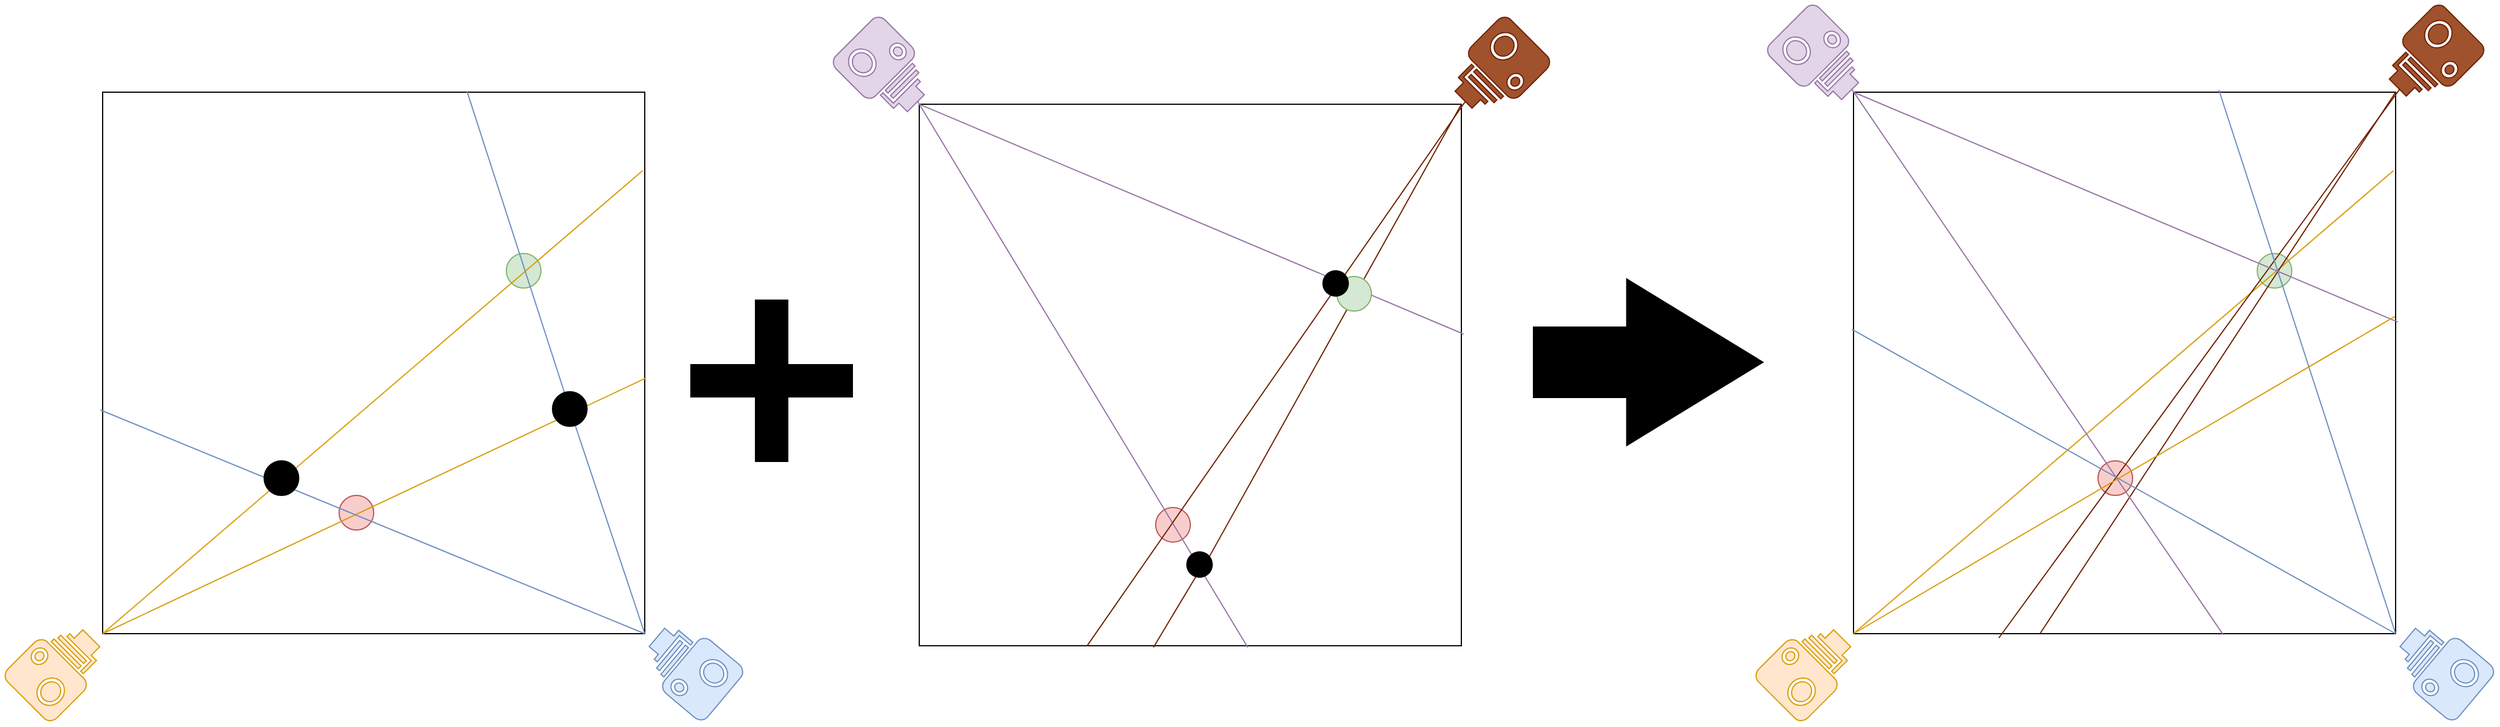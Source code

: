 <mxfile version="24.4.8" type="device">
  <diagram name="Page-1" id="77GPgRgetOl4Js1MNtKj">
    <mxGraphModel dx="1609" dy="986" grid="1" gridSize="10" guides="1" tooltips="1" connect="1" arrows="1" fold="1" page="1" pageScale="1" pageWidth="850" pageHeight="1100" math="0" shadow="0">
      <root>
        <mxCell id="0" />
        <mxCell id="1" parent="0" />
        <mxCell id="4boMMgqTKk8xhEeZZ0VI-1" value="" style="whiteSpace=wrap;html=1;aspect=fixed;" vertex="1" parent="1">
          <mxGeometry x="190" y="140" width="470" height="470" as="geometry" />
        </mxCell>
        <mxCell id="4boMMgqTKk8xhEeZZ0VI-2" value="" style="shape=mxgraph.signs.tech.camera_1;html=1;pointerEvents=1;fillColor=#ffe6cc;strokeColor=#d79b00;verticalLabelPosition=bottom;verticalAlign=top;align=center;rotation=-45;" vertex="1" parent="1">
          <mxGeometry x="112" y="610" width="78" height="60" as="geometry" />
        </mxCell>
        <mxCell id="4boMMgqTKk8xhEeZZ0VI-3" value="" style="shape=mxgraph.signs.tech.camera_1;html=1;pointerEvents=1;fillColor=#dae8fc;strokeColor=#6c8ebf;verticalLabelPosition=bottom;verticalAlign=top;align=center;rotation=-140;" vertex="1" parent="1">
          <mxGeometry x="660" y="610" width="78" height="60" as="geometry" />
        </mxCell>
        <mxCell id="4boMMgqTKk8xhEeZZ0VI-4" value="" style="ellipse;whiteSpace=wrap;html=1;aspect=fixed;fillColor=#f8cecc;strokeColor=#b85450;" vertex="1" parent="1">
          <mxGeometry x="395" y="490" width="30" height="30" as="geometry" />
        </mxCell>
        <mxCell id="4boMMgqTKk8xhEeZZ0VI-5" value="" style="ellipse;whiteSpace=wrap;html=1;aspect=fixed;fillColor=#d5e8d4;strokeColor=#82b366;" vertex="1" parent="1">
          <mxGeometry x="540" y="280" width="30" height="30" as="geometry" />
        </mxCell>
        <mxCell id="4boMMgqTKk8xhEeZZ0VI-7" value="" style="endArrow=none;html=1;rounded=0;exitX=0;exitY=1;exitDx=0;exitDy=0;fillColor=#ffe6cc;strokeColor=#d79b00;entryX=1.002;entryY=0.528;entryDx=0;entryDy=0;entryPerimeter=0;" edge="1" parent="1" source="4boMMgqTKk8xhEeZZ0VI-1" target="4boMMgqTKk8xhEeZZ0VI-1">
          <mxGeometry width="50" height="50" relative="1" as="geometry">
            <mxPoint x="180" y="590" as="sourcePoint" />
            <mxPoint x="890" y="280" as="targetPoint" />
          </mxGeometry>
        </mxCell>
        <mxCell id="4boMMgqTKk8xhEeZZ0VI-8" value="" style="endArrow=none;html=1;rounded=0;exitX=0;exitY=1;exitDx=0;exitDy=0;fillColor=#ffe6cc;strokeColor=#d79b00;entryX=0.996;entryY=0.145;entryDx=0;entryDy=0;entryPerimeter=0;" edge="1" parent="1" source="4boMMgqTKk8xhEeZZ0VI-1" target="4boMMgqTKk8xhEeZZ0VI-1">
          <mxGeometry width="50" height="50" relative="1" as="geometry">
            <mxPoint x="-130" y="490" as="sourcePoint" />
            <mxPoint x="820" y="70" as="targetPoint" />
          </mxGeometry>
        </mxCell>
        <mxCell id="4boMMgqTKk8xhEeZZ0VI-9" value="" style="endArrow=none;html=1;rounded=0;exitX=1;exitY=1;exitDx=0;exitDy=0;fillColor=#dae8fc;strokeColor=#6c8ebf;entryX=-0.004;entryY=0.587;entryDx=0;entryDy=0;entryPerimeter=0;" edge="1" parent="1" source="4boMMgqTKk8xhEeZZ0VI-1" target="4boMMgqTKk8xhEeZZ0VI-1">
          <mxGeometry width="50" height="50" relative="1" as="geometry">
            <mxPoint x="510" y="700" as="sourcePoint" />
            <mxPoint x="80" y="370" as="targetPoint" />
          </mxGeometry>
        </mxCell>
        <mxCell id="4boMMgqTKk8xhEeZZ0VI-10" value="" style="endArrow=none;html=1;rounded=0;fillColor=#dae8fc;strokeColor=#6c8ebf;entryX=0.672;entryY=-0.002;entryDx=0;entryDy=0;entryPerimeter=0;" edge="1" parent="1" source="4boMMgqTKk8xhEeZZ0VI-14" target="4boMMgqTKk8xhEeZZ0VI-1">
          <mxGeometry width="50" height="50" relative="1" as="geometry">
            <mxPoint x="610" y="450" as="sourcePoint" />
            <mxPoint x="510" y="140" as="targetPoint" />
          </mxGeometry>
        </mxCell>
        <mxCell id="4boMMgqTKk8xhEeZZ0VI-13" value="" style="ellipse;whiteSpace=wrap;html=1;aspect=fixed;fillColor=#000000;" vertex="1" parent="1">
          <mxGeometry x="330" y="460" width="30" height="30" as="geometry" />
        </mxCell>
        <mxCell id="4boMMgqTKk8xhEeZZ0VI-15" value="" style="endArrow=none;html=1;rounded=0;exitX=1;exitY=1;exitDx=0;exitDy=0;fillColor=#dae8fc;strokeColor=#6c8ebf;" edge="1" parent="1" source="4boMMgqTKk8xhEeZZ0VI-1" target="4boMMgqTKk8xhEeZZ0VI-14">
          <mxGeometry width="50" height="50" relative="1" as="geometry">
            <mxPoint x="660" y="610" as="sourcePoint" />
            <mxPoint x="460" y="-10" as="targetPoint" />
          </mxGeometry>
        </mxCell>
        <mxCell id="4boMMgqTKk8xhEeZZ0VI-14" value="" style="ellipse;whiteSpace=wrap;html=1;aspect=fixed;fillColor=#000000;" vertex="1" parent="1">
          <mxGeometry x="580" y="400" width="30" height="30" as="geometry" />
        </mxCell>
        <mxCell id="4boMMgqTKk8xhEeZZ0VI-16" value="" style="whiteSpace=wrap;html=1;aspect=fixed;" vertex="1" parent="1">
          <mxGeometry x="1708" y="140" width="470" height="470" as="geometry" />
        </mxCell>
        <mxCell id="4boMMgqTKk8xhEeZZ0VI-17" value="" style="shape=mxgraph.signs.tech.camera_1;html=1;pointerEvents=1;fillColor=#ffe6cc;strokeColor=#d79b00;verticalLabelPosition=bottom;verticalAlign=top;align=center;rotation=-45;" vertex="1" parent="1">
          <mxGeometry x="1630" y="610" width="78" height="60" as="geometry" />
        </mxCell>
        <mxCell id="4boMMgqTKk8xhEeZZ0VI-18" value="" style="shape=mxgraph.signs.tech.camera_1;html=1;pointerEvents=1;fillColor=#dae8fc;strokeColor=#6c8ebf;verticalLabelPosition=bottom;verticalAlign=top;align=center;rotation=-140;" vertex="1" parent="1">
          <mxGeometry x="2178" y="610" width="78" height="60" as="geometry" />
        </mxCell>
        <mxCell id="4boMMgqTKk8xhEeZZ0VI-19" value="" style="ellipse;whiteSpace=wrap;html=1;aspect=fixed;fillColor=#f8cecc;strokeColor=#b85450;" vertex="1" parent="1">
          <mxGeometry x="1920" y="460" width="30" height="30" as="geometry" />
        </mxCell>
        <mxCell id="4boMMgqTKk8xhEeZZ0VI-20" value="" style="ellipse;whiteSpace=wrap;html=1;aspect=fixed;fillColor=#d5e8d4;strokeColor=#82b366;" vertex="1" parent="1">
          <mxGeometry x="2058" y="280" width="30" height="30" as="geometry" />
        </mxCell>
        <mxCell id="4boMMgqTKk8xhEeZZ0VI-22" value="" style="endArrow=none;html=1;rounded=0;exitX=0;exitY=1;exitDx=0;exitDy=0;fillColor=#ffe6cc;strokeColor=#d79b00;entryX=0.996;entryY=0.145;entryDx=0;entryDy=0;entryPerimeter=0;" edge="1" parent="1" source="4boMMgqTKk8xhEeZZ0VI-16" target="4boMMgqTKk8xhEeZZ0VI-16">
          <mxGeometry width="50" height="50" relative="1" as="geometry">
            <mxPoint x="1388" y="490" as="sourcePoint" />
            <mxPoint x="2338" y="70" as="targetPoint" />
          </mxGeometry>
        </mxCell>
        <mxCell id="4boMMgqTKk8xhEeZZ0VI-28" value="" style="shape=mxgraph.signs.tech.camera_1;html=1;pointerEvents=1;fillColor=#e1d5e7;strokeColor=#9673a6;verticalLabelPosition=bottom;verticalAlign=top;align=center;rotation=45;" vertex="1" parent="1">
          <mxGeometry x="1640" y="80" width="78" height="60" as="geometry" />
        </mxCell>
        <mxCell id="4boMMgqTKk8xhEeZZ0VI-29" value="" style="shape=mxgraph.signs.tech.camera_1;html=1;pointerEvents=1;fillColor=#a0522d;strokeColor=#6D1F00;verticalLabelPosition=bottom;verticalAlign=top;align=center;rotation=-225;fontColor=#ffffff;" vertex="1" parent="1">
          <mxGeometry x="2170" y="80" width="78" height="60" as="geometry" />
        </mxCell>
        <mxCell id="4boMMgqTKk8xhEeZZ0VI-30" value="" style="endArrow=none;html=1;rounded=0;entryX=1;entryY=0;entryDx=0;entryDy=0;fillColor=#a0522d;strokeColor=#6D1F00;" edge="1" parent="1" target="4boMMgqTKk8xhEeZZ0VI-16">
          <mxGeometry width="50" height="50" relative="1" as="geometry">
            <mxPoint x="1870" y="609.53" as="sourcePoint" />
            <mxPoint x="1870" y="299.53" as="targetPoint" />
          </mxGeometry>
        </mxCell>
        <mxCell id="4boMMgqTKk8xhEeZZ0VI-31" value="" style="endArrow=none;html=1;rounded=0;entryX=1;entryY=0.5;entryDx=0;entryDy=0;entryPerimeter=0;fillColor=#a0522d;strokeColor=#6D1F00;exitX=0.268;exitY=1.008;exitDx=0;exitDy=0;exitPerimeter=0;" edge="1" parent="1" source="4boMMgqTKk8xhEeZZ0VI-16" target="4boMMgqTKk8xhEeZZ0VI-29">
          <mxGeometry width="50" height="50" relative="1" as="geometry">
            <mxPoint x="1740" y="739.53" as="sourcePoint" />
            <mxPoint x="1830" y="229.53" as="targetPoint" />
          </mxGeometry>
        </mxCell>
        <mxCell id="4boMMgqTKk8xhEeZZ0VI-34" value="" style="endArrow=none;html=1;rounded=0;exitX=0;exitY=0;exitDx=0;exitDy=0;fillColor=#e1d5e7;strokeColor=#9673a6;" edge="1" parent="1" source="4boMMgqTKk8xhEeZZ0VI-16">
          <mxGeometry width="50" height="50" relative="1" as="geometry">
            <mxPoint x="1810" y="259.53" as="sourcePoint" />
            <mxPoint x="2180" y="339.53" as="targetPoint" />
          </mxGeometry>
        </mxCell>
        <mxCell id="4boMMgqTKk8xhEeZZ0VI-35" value="" style="endArrow=none;html=1;rounded=0;entryX=1;entryY=0.5;entryDx=0;entryDy=0;entryPerimeter=0;exitX=0.682;exitY=1.002;exitDx=0;exitDy=0;exitPerimeter=0;fillColor=#e1d5e7;strokeColor=#9673a6;" edge="1" parent="1" source="4boMMgqTKk8xhEeZZ0VI-16" target="4boMMgqTKk8xhEeZZ0VI-28">
          <mxGeometry width="50" height="50" relative="1" as="geometry">
            <mxPoint x="1840" y="379.53" as="sourcePoint" />
            <mxPoint x="1890" y="329.53" as="targetPoint" />
          </mxGeometry>
        </mxCell>
        <mxCell id="4boMMgqTKk8xhEeZZ0VI-36" value="" style="whiteSpace=wrap;html=1;aspect=fixed;" vertex="1" parent="1">
          <mxGeometry x="898" y="150.47" width="470" height="470" as="geometry" />
        </mxCell>
        <mxCell id="4boMMgqTKk8xhEeZZ0VI-39" value="" style="ellipse;whiteSpace=wrap;html=1;aspect=fixed;fillColor=#f8cecc;strokeColor=#b85450;" vertex="1" parent="1">
          <mxGeometry x="1103" y="500.47" width="30" height="30" as="geometry" />
        </mxCell>
        <mxCell id="4boMMgqTKk8xhEeZZ0VI-48" value="" style="shape=mxgraph.signs.tech.camera_1;html=1;pointerEvents=1;fillColor=#e1d5e7;strokeColor=#9673a6;verticalLabelPosition=bottom;verticalAlign=top;align=center;rotation=45;" vertex="1" parent="1">
          <mxGeometry x="830" y="90.47" width="78" height="60" as="geometry" />
        </mxCell>
        <mxCell id="4boMMgqTKk8xhEeZZ0VI-49" value="" style="shape=mxgraph.signs.tech.camera_1;html=1;pointerEvents=1;fillColor=#a0522d;strokeColor=#6D1F00;verticalLabelPosition=bottom;verticalAlign=top;align=center;rotation=-225;fontColor=#ffffff;" vertex="1" parent="1">
          <mxGeometry x="1360" y="90.47" width="78" height="60" as="geometry" />
        </mxCell>
        <mxCell id="4boMMgqTKk8xhEeZZ0VI-50" value="" style="endArrow=none;html=1;rounded=0;fillColor=#e1d5e7;strokeColor=#9673a6;entryX=1;entryY=0.5;entryDx=0;entryDy=0;entryPerimeter=0;exitX=0.606;exitY=1.003;exitDx=0;exitDy=0;exitPerimeter=0;" edge="1" parent="1" source="4boMMgqTKk8xhEeZZ0VI-36" target="4boMMgqTKk8xhEeZZ0VI-48">
          <mxGeometry width="50" height="50" relative="1" as="geometry">
            <mxPoint x="1250" y="850" as="sourcePoint" />
            <mxPoint x="1300" y="800" as="targetPoint" />
          </mxGeometry>
        </mxCell>
        <mxCell id="4boMMgqTKk8xhEeZZ0VI-51" value="" style="endArrow=none;html=1;rounded=0;entryX=0;entryY=0;entryDx=0;entryDy=0;fillColor=#e1d5e7;strokeColor=#9673a6;" edge="1" parent="1" target="4boMMgqTKk8xhEeZZ0VI-36">
          <mxGeometry width="50" height="50" relative="1" as="geometry">
            <mxPoint x="1370" y="350" as="sourcePoint" />
            <mxPoint x="1190" y="680" as="targetPoint" />
          </mxGeometry>
        </mxCell>
        <mxCell id="4boMMgqTKk8xhEeZZ0VI-52" value="" style="endArrow=none;html=1;rounded=0;entryX=1;entryY=0.5;entryDx=0;entryDy=0;entryPerimeter=0;fillColor=#a0522d;strokeColor=#6D1F00;exitX=0.309;exitY=1.001;exitDx=0;exitDy=0;exitPerimeter=0;" edge="1" parent="1" source="4boMMgqTKk8xhEeZZ0VI-36" target="4boMMgqTKk8xhEeZZ0VI-49">
          <mxGeometry width="50" height="50" relative="1" as="geometry">
            <mxPoint x="1020" y="670" as="sourcePoint" />
            <mxPoint x="1250" y="700" as="targetPoint" />
          </mxGeometry>
        </mxCell>
        <mxCell id="4boMMgqTKk8xhEeZZ0VI-53" value="" style="endArrow=none;html=1;rounded=0;entryX=1;entryY=0;entryDx=0;entryDy=0;fillColor=#a0522d;strokeColor=#6D1F00;exitX=0.432;exitY=1.003;exitDx=0;exitDy=0;exitPerimeter=0;" edge="1" parent="1" source="4boMMgqTKk8xhEeZZ0VI-59" target="4boMMgqTKk8xhEeZZ0VI-36">
          <mxGeometry width="50" height="50" relative="1" as="geometry">
            <mxPoint x="1450" y="370" as="sourcePoint" />
            <mxPoint x="1381" y="158" as="targetPoint" />
          </mxGeometry>
        </mxCell>
        <mxCell id="4boMMgqTKk8xhEeZZ0VI-40" value="" style="ellipse;whiteSpace=wrap;html=1;aspect=fixed;fillColor=#d5e8d4;strokeColor=#82b366;" vertex="1" parent="1">
          <mxGeometry x="1260" y="300" width="30" height="30" as="geometry" />
        </mxCell>
        <mxCell id="4boMMgqTKk8xhEeZZ0VI-60" value="" style="endArrow=none;html=1;rounded=0;entryX=1;entryY=0;entryDx=0;entryDy=0;fillColor=#a0522d;strokeColor=#6D1F00;exitX=0.432;exitY=1.003;exitDx=0;exitDy=0;exitPerimeter=0;" edge="1" parent="1" source="4boMMgqTKk8xhEeZZ0VI-36" target="4boMMgqTKk8xhEeZZ0VI-59">
          <mxGeometry width="50" height="50" relative="1" as="geometry">
            <mxPoint x="1101" y="622" as="sourcePoint" />
            <mxPoint x="1368" y="150" as="targetPoint" />
          </mxGeometry>
        </mxCell>
        <mxCell id="4boMMgqTKk8xhEeZZ0VI-59" value="" style="ellipse;whiteSpace=wrap;html=1;aspect=fixed;fillColor=#000000;" vertex="1" parent="1">
          <mxGeometry x="1130" y="539" width="22" height="22" as="geometry" />
        </mxCell>
        <mxCell id="4boMMgqTKk8xhEeZZ0VI-61" value="" style="ellipse;whiteSpace=wrap;html=1;aspect=fixed;fillColor=#000000;" vertex="1" parent="1">
          <mxGeometry x="1248" y="295" width="22" height="22" as="geometry" />
        </mxCell>
        <mxCell id="4boMMgqTKk8xhEeZZ0VI-63" value="" style="endArrow=none;html=1;rounded=0;fillColor=#dae8fc;strokeColor=#6c8ebf;exitX=1;exitY=1;exitDx=0;exitDy=0;entryX=0.674;entryY=-0.004;entryDx=0;entryDy=0;entryPerimeter=0;" edge="1" parent="1" source="4boMMgqTKk8xhEeZZ0VI-16" target="4boMMgqTKk8xhEeZZ0VI-16">
          <mxGeometry width="50" height="50" relative="1" as="geometry">
            <mxPoint x="2070" y="490" as="sourcePoint" />
            <mxPoint x="2000" y="60" as="targetPoint" />
          </mxGeometry>
        </mxCell>
        <mxCell id="4boMMgqTKk8xhEeZZ0VI-64" value="" style="endArrow=none;html=1;rounded=0;entryX=1;entryY=1;entryDx=0;entryDy=0;fillColor=#dae8fc;strokeColor=#6c8ebf;exitX=-0.003;exitY=0.438;exitDx=0;exitDy=0;exitPerimeter=0;" edge="1" parent="1" source="4boMMgqTKk8xhEeZZ0VI-16" target="4boMMgqTKk8xhEeZZ0VI-16">
          <mxGeometry width="50" height="50" relative="1" as="geometry">
            <mxPoint x="1910" y="700" as="sourcePoint" />
            <mxPoint x="1960" y="650" as="targetPoint" />
          </mxGeometry>
        </mxCell>
        <mxCell id="4boMMgqTKk8xhEeZZ0VI-65" value="" style="endArrow=none;html=1;rounded=0;fillColor=#ffe6cc;strokeColor=#d79b00;exitX=0;exitY=1;exitDx=0;exitDy=0;entryX=0.999;entryY=0.414;entryDx=0;entryDy=0;entryPerimeter=0;" edge="1" parent="1" source="4boMMgqTKk8xhEeZZ0VI-16" target="4boMMgqTKk8xhEeZZ0VI-16">
          <mxGeometry width="50" height="50" relative="1" as="geometry">
            <mxPoint x="1840" y="490" as="sourcePoint" />
            <mxPoint x="1890" y="440" as="targetPoint" />
          </mxGeometry>
        </mxCell>
        <mxCell id="4boMMgqTKk8xhEeZZ0VI-66" value="" style="shape=flexArrow;endArrow=classic;html=1;rounded=0;endWidth=82.353;endSize=39.047;width=61.176;fillColor=#000000;" edge="1" parent="1">
          <mxGeometry width="50" height="50" relative="1" as="geometry">
            <mxPoint x="1430" y="374.41" as="sourcePoint" />
            <mxPoint x="1630" y="374.41" as="targetPoint" />
          </mxGeometry>
        </mxCell>
        <mxCell id="4boMMgqTKk8xhEeZZ0VI-68" value="" style="shape=cross;whiteSpace=wrap;html=1;fillColor=#000000;" vertex="1" parent="1">
          <mxGeometry x="700" y="320.47" width="140" height="140" as="geometry" />
        </mxCell>
      </root>
    </mxGraphModel>
  </diagram>
</mxfile>
